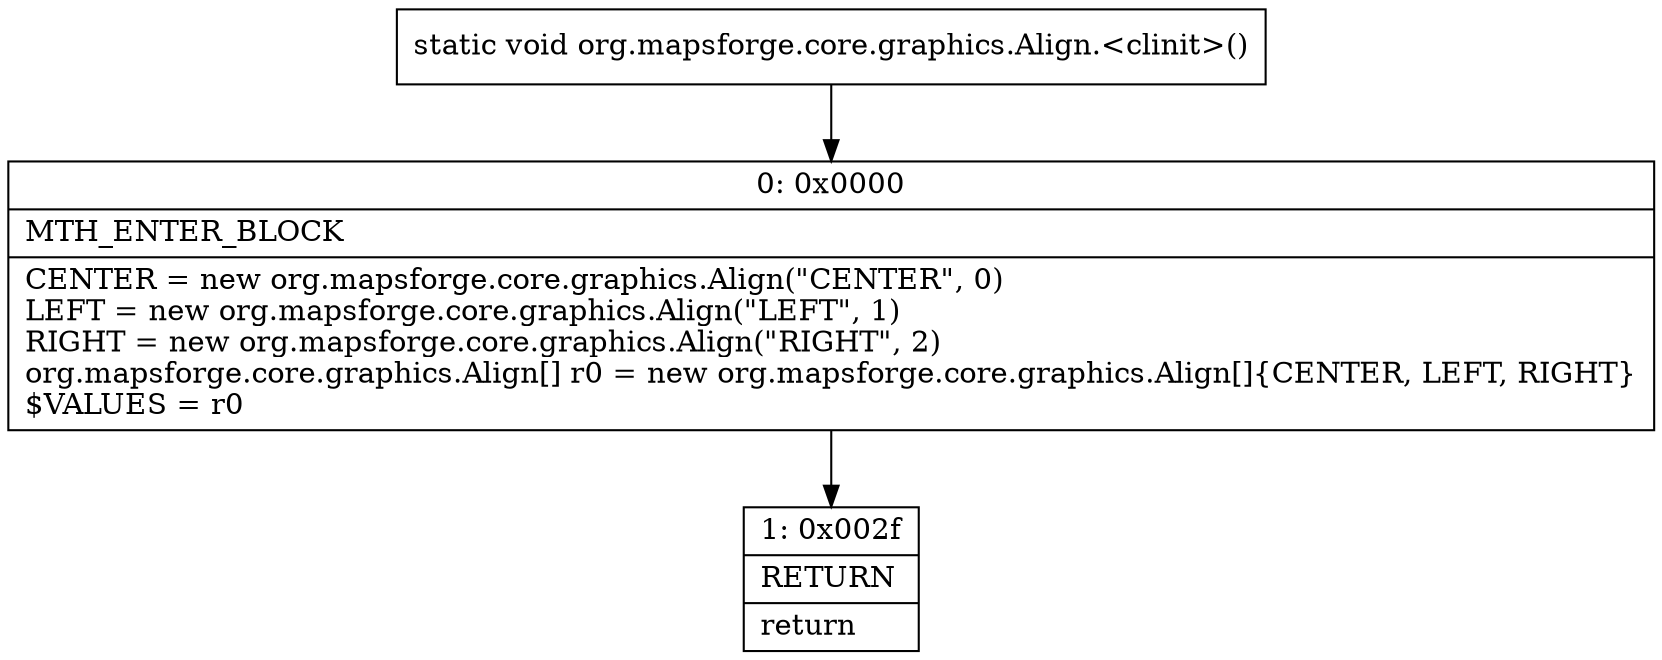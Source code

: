 digraph "CFG fororg.mapsforge.core.graphics.Align.\<clinit\>()V" {
Node_0 [shape=record,label="{0\:\ 0x0000|MTH_ENTER_BLOCK\l|CENTER = new org.mapsforge.core.graphics.Align(\"CENTER\", 0)\lLEFT = new org.mapsforge.core.graphics.Align(\"LEFT\", 1)\lRIGHT = new org.mapsforge.core.graphics.Align(\"RIGHT\", 2)\lorg.mapsforge.core.graphics.Align[] r0 = new org.mapsforge.core.graphics.Align[]\{CENTER, LEFT, RIGHT\}\l$VALUES = r0\l}"];
Node_1 [shape=record,label="{1\:\ 0x002f|RETURN\l|return\l}"];
MethodNode[shape=record,label="{static void org.mapsforge.core.graphics.Align.\<clinit\>() }"];
MethodNode -> Node_0;
Node_0 -> Node_1;
}


